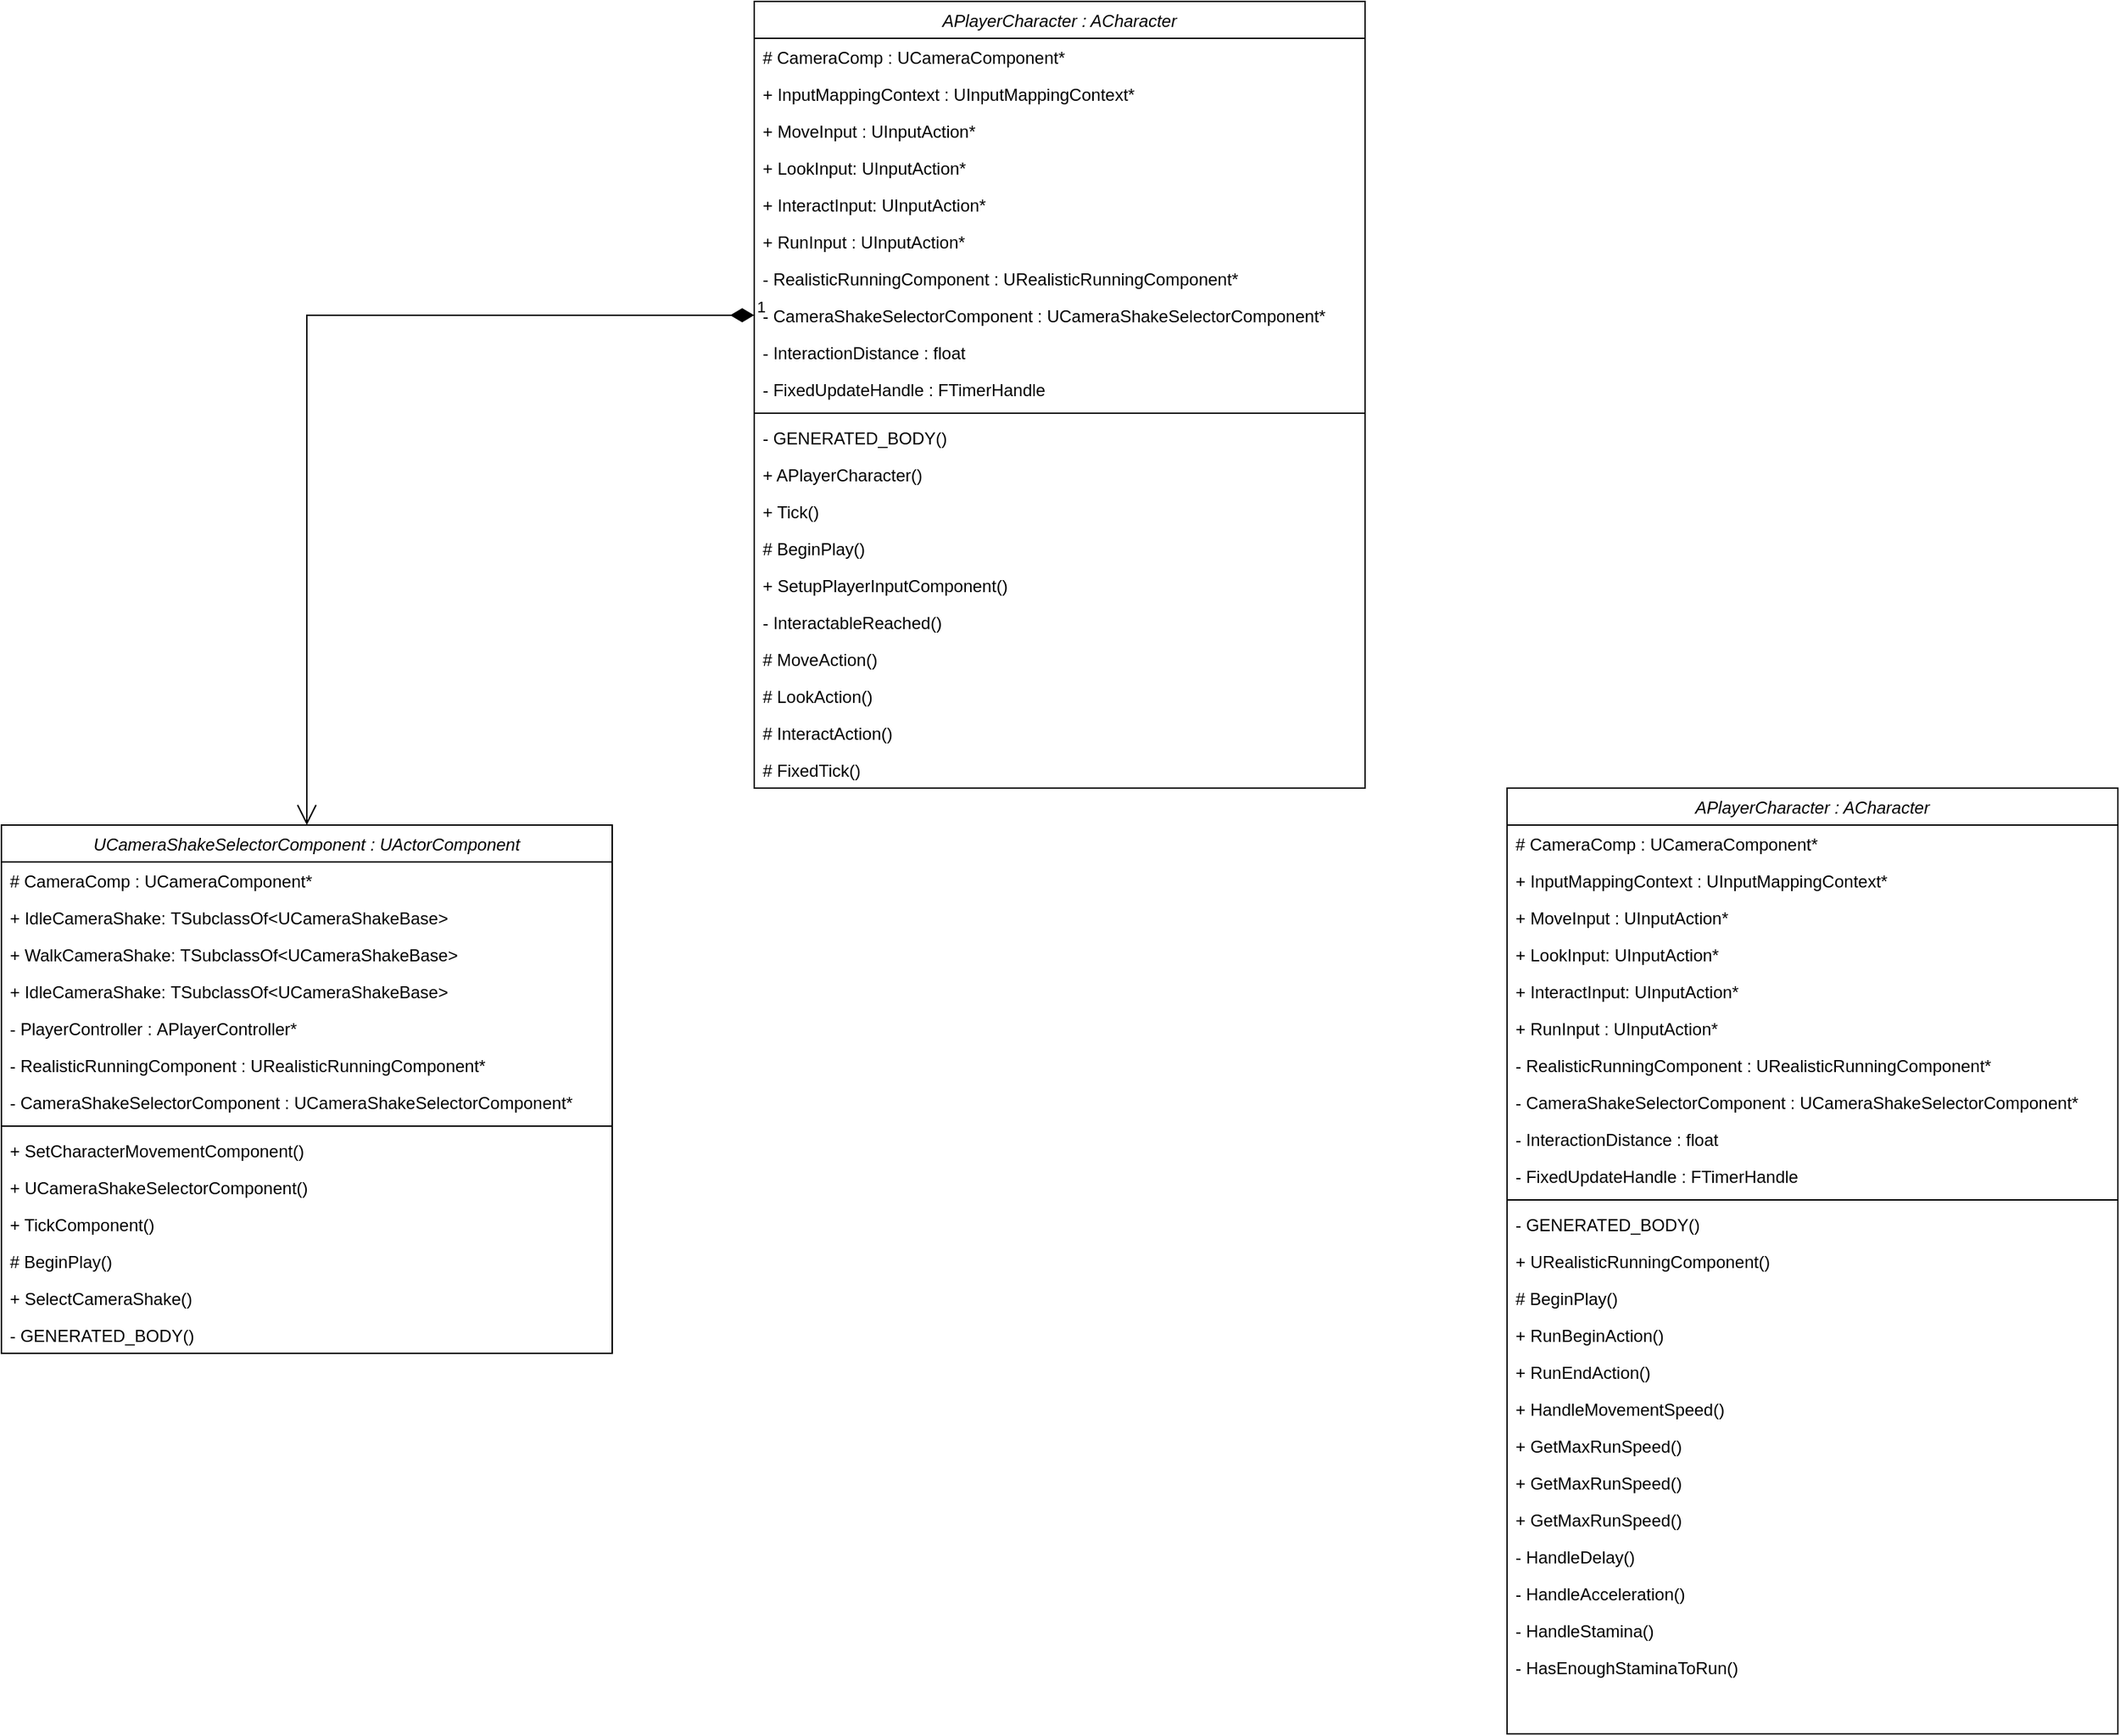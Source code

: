 <mxfile version="24.0.2" type="github">
  <diagram id="C5RBs43oDa-KdzZeNtuy" name="Page-1">
    <mxGraphModel dx="1366" dy="743" grid="1" gridSize="10" guides="1" tooltips="1" connect="1" arrows="1" fold="1" page="1" pageScale="1" pageWidth="827" pageHeight="1169" math="0" shadow="0">
      <root>
        <mxCell id="WIyWlLk6GJQsqaUBKTNV-0" />
        <mxCell id="WIyWlLk6GJQsqaUBKTNV-1" parent="WIyWlLk6GJQsqaUBKTNV-0" />
        <mxCell id="zkfFHV4jXpPFQw0GAbJ--0" value="APlayerCharacter : ACharacter" style="swimlane;fontStyle=2;align=center;verticalAlign=top;childLayout=stackLayout;horizontal=1;startSize=26;horizontalStack=0;resizeParent=1;resizeLast=0;collapsible=1;marginBottom=0;rounded=0;shadow=0;strokeWidth=1;" parent="WIyWlLk6GJQsqaUBKTNV-1" vertex="1">
          <mxGeometry x="550" y="20" width="430" height="554" as="geometry">
            <mxRectangle x="230" y="140" width="160" height="26" as="alternateBounds" />
          </mxGeometry>
        </mxCell>
        <mxCell id="zkfFHV4jXpPFQw0GAbJ--1" value="# CameraComp : UCameraComponent* " style="text;align=left;verticalAlign=top;spacingLeft=4;spacingRight=4;overflow=hidden;rotatable=0;points=[[0,0.5],[1,0.5]];portConstraint=eastwest;" parent="zkfFHV4jXpPFQw0GAbJ--0" vertex="1">
          <mxGeometry y="26" width="430" height="26" as="geometry" />
        </mxCell>
        <mxCell id="zkfFHV4jXpPFQw0GAbJ--2" value="+ InputMappingContext : UInputMappingContext*" style="text;align=left;verticalAlign=top;spacingLeft=4;spacingRight=4;overflow=hidden;rotatable=0;points=[[0,0.5],[1,0.5]];portConstraint=eastwest;rounded=0;shadow=0;html=0;" parent="zkfFHV4jXpPFQw0GAbJ--0" vertex="1">
          <mxGeometry y="52" width="430" height="26" as="geometry" />
        </mxCell>
        <mxCell id="zkfFHV4jXpPFQw0GAbJ--3" value="+ MoveInput : UInputAction*" style="text;align=left;verticalAlign=top;spacingLeft=4;spacingRight=4;overflow=hidden;rotatable=0;points=[[0,0.5],[1,0.5]];portConstraint=eastwest;rounded=0;shadow=0;html=0;" parent="zkfFHV4jXpPFQw0GAbJ--0" vertex="1">
          <mxGeometry y="78" width="430" height="26" as="geometry" />
        </mxCell>
        <mxCell id="6hkP_NhBz9vENMh4VdKo-2" value="+ LookInput: UInputAction*" style="text;align=left;verticalAlign=top;spacingLeft=4;spacingRight=4;overflow=hidden;rotatable=0;points=[[0,0.5],[1,0.5]];portConstraint=eastwest;rounded=0;shadow=0;html=0;" vertex="1" parent="zkfFHV4jXpPFQw0GAbJ--0">
          <mxGeometry y="104" width="430" height="26" as="geometry" />
        </mxCell>
        <mxCell id="6hkP_NhBz9vENMh4VdKo-6" value="+ InteractInput: UInputAction*" style="text;align=left;verticalAlign=top;spacingLeft=4;spacingRight=4;overflow=hidden;rotatable=0;points=[[0,0.5],[1,0.5]];portConstraint=eastwest;rounded=0;shadow=0;html=0;" vertex="1" parent="zkfFHV4jXpPFQw0GAbJ--0">
          <mxGeometry y="130" width="430" height="26" as="geometry" />
        </mxCell>
        <mxCell id="6hkP_NhBz9vENMh4VdKo-9" value="+ RunInput : UInputAction*" style="text;align=left;verticalAlign=top;spacingLeft=4;spacingRight=4;overflow=hidden;rotatable=0;points=[[0,0.5],[1,0.5]];portConstraint=eastwest;rounded=0;shadow=0;html=0;" vertex="1" parent="zkfFHV4jXpPFQw0GAbJ--0">
          <mxGeometry y="156" width="430" height="26" as="geometry" />
        </mxCell>
        <mxCell id="6hkP_NhBz9vENMh4VdKo-10" value="- RealisticRunningComponent : URealisticRunningComponent*" style="text;align=left;verticalAlign=top;spacingLeft=4;spacingRight=4;overflow=hidden;rotatable=0;points=[[0,0.5],[1,0.5]];portConstraint=eastwest;rounded=0;shadow=0;html=0;" vertex="1" parent="zkfFHV4jXpPFQw0GAbJ--0">
          <mxGeometry y="182" width="430" height="26" as="geometry" />
        </mxCell>
        <mxCell id="6hkP_NhBz9vENMh4VdKo-11" value="- CameraShakeSelectorComponent : UCameraShakeSelectorComponent*" style="text;align=left;verticalAlign=top;spacingLeft=4;spacingRight=4;overflow=hidden;rotatable=0;points=[[0,0.5],[1,0.5]];portConstraint=eastwest;rounded=0;shadow=0;html=0;" vertex="1" parent="zkfFHV4jXpPFQw0GAbJ--0">
          <mxGeometry y="208" width="430" height="26" as="geometry" />
        </mxCell>
        <mxCell id="6hkP_NhBz9vENMh4VdKo-12" value="- InteractionDistance : float" style="text;align=left;verticalAlign=top;spacingLeft=4;spacingRight=4;overflow=hidden;rotatable=0;points=[[0,0.5],[1,0.5]];portConstraint=eastwest;rounded=0;shadow=0;html=0;" vertex="1" parent="zkfFHV4jXpPFQw0GAbJ--0">
          <mxGeometry y="234" width="430" height="26" as="geometry" />
        </mxCell>
        <mxCell id="6hkP_NhBz9vENMh4VdKo-13" value="- FixedUpdateHandle : FTimerHandle" style="text;align=left;verticalAlign=top;spacingLeft=4;spacingRight=4;overflow=hidden;rotatable=0;points=[[0,0.5],[1,0.5]];portConstraint=eastwest;rounded=0;shadow=0;html=0;" vertex="1" parent="zkfFHV4jXpPFQw0GAbJ--0">
          <mxGeometry y="260" width="430" height="26" as="geometry" />
        </mxCell>
        <mxCell id="zkfFHV4jXpPFQw0GAbJ--4" value="" style="line;html=1;strokeWidth=1;align=left;verticalAlign=middle;spacingTop=-1;spacingLeft=3;spacingRight=3;rotatable=0;labelPosition=right;points=[];portConstraint=eastwest;" parent="zkfFHV4jXpPFQw0GAbJ--0" vertex="1">
          <mxGeometry y="286" width="430" height="8" as="geometry" />
        </mxCell>
        <mxCell id="6hkP_NhBz9vENMh4VdKo-44" value="- GENERATED_BODY()" style="text;align=left;verticalAlign=top;spacingLeft=4;spacingRight=4;overflow=hidden;rotatable=0;points=[[0,0.5],[1,0.5]];portConstraint=eastwest;" vertex="1" parent="zkfFHV4jXpPFQw0GAbJ--0">
          <mxGeometry y="294" width="430" height="26" as="geometry" />
        </mxCell>
        <mxCell id="6hkP_NhBz9vENMh4VdKo-7" value="+ APlayerCharacter()" style="text;align=left;verticalAlign=top;spacingLeft=4;spacingRight=4;overflow=hidden;rotatable=0;points=[[0,0.5],[1,0.5]];portConstraint=eastwest;" vertex="1" parent="zkfFHV4jXpPFQw0GAbJ--0">
          <mxGeometry y="320" width="430" height="26" as="geometry" />
        </mxCell>
        <mxCell id="zkfFHV4jXpPFQw0GAbJ--5" value="+ Tick()" style="text;align=left;verticalAlign=top;spacingLeft=4;spacingRight=4;overflow=hidden;rotatable=0;points=[[0,0.5],[1,0.5]];portConstraint=eastwest;" parent="zkfFHV4jXpPFQw0GAbJ--0" vertex="1">
          <mxGeometry y="346" width="430" height="26" as="geometry" />
        </mxCell>
        <mxCell id="6hkP_NhBz9vENMh4VdKo-3" value="# BeginPlay()" style="text;align=left;verticalAlign=top;spacingLeft=4;spacingRight=4;overflow=hidden;rotatable=0;points=[[0,0.5],[1,0.5]];portConstraint=eastwest;" vertex="1" parent="zkfFHV4jXpPFQw0GAbJ--0">
          <mxGeometry y="372" width="430" height="26" as="geometry" />
        </mxCell>
        <mxCell id="6hkP_NhBz9vENMh4VdKo-4" value="+ SetupPlayerInputComponent()" style="text;align=left;verticalAlign=top;spacingLeft=4;spacingRight=4;overflow=hidden;rotatable=0;points=[[0,0.5],[1,0.5]];portConstraint=eastwest;" vertex="1" parent="zkfFHV4jXpPFQw0GAbJ--0">
          <mxGeometry y="398" width="430" height="26" as="geometry" />
        </mxCell>
        <mxCell id="6hkP_NhBz9vENMh4VdKo-8" value="- InteractableReached()" style="text;align=left;verticalAlign=top;spacingLeft=4;spacingRight=4;overflow=hidden;rotatable=0;points=[[0,0.5],[1,0.5]];portConstraint=eastwest;" vertex="1" parent="zkfFHV4jXpPFQw0GAbJ--0">
          <mxGeometry y="424" width="430" height="26" as="geometry" />
        </mxCell>
        <mxCell id="6hkP_NhBz9vENMh4VdKo-14" value="# MoveAction()" style="text;align=left;verticalAlign=top;spacingLeft=4;spacingRight=4;overflow=hidden;rotatable=0;points=[[0,0.5],[1,0.5]];portConstraint=eastwest;" vertex="1" parent="zkfFHV4jXpPFQw0GAbJ--0">
          <mxGeometry y="450" width="430" height="26" as="geometry" />
        </mxCell>
        <mxCell id="6hkP_NhBz9vENMh4VdKo-15" value="# LookAction()" style="text;align=left;verticalAlign=top;spacingLeft=4;spacingRight=4;overflow=hidden;rotatable=0;points=[[0,0.5],[1,0.5]];portConstraint=eastwest;" vertex="1" parent="zkfFHV4jXpPFQw0GAbJ--0">
          <mxGeometry y="476" width="430" height="26" as="geometry" />
        </mxCell>
        <mxCell id="6hkP_NhBz9vENMh4VdKo-16" value="# InteractAction()" style="text;align=left;verticalAlign=top;spacingLeft=4;spacingRight=4;overflow=hidden;rotatable=0;points=[[0,0.5],[1,0.5]];portConstraint=eastwest;" vertex="1" parent="zkfFHV4jXpPFQw0GAbJ--0">
          <mxGeometry y="502" width="430" height="26" as="geometry" />
        </mxCell>
        <mxCell id="6hkP_NhBz9vENMh4VdKo-17" value="# FixedTick()" style="text;align=left;verticalAlign=top;spacingLeft=4;spacingRight=4;overflow=hidden;rotatable=0;points=[[0,0.5],[1,0.5]];portConstraint=eastwest;" vertex="1" parent="zkfFHV4jXpPFQw0GAbJ--0">
          <mxGeometry y="528" width="430" height="26" as="geometry" />
        </mxCell>
        <mxCell id="6hkP_NhBz9vENMh4VdKo-18" value="UCameraShakeSelectorComponent : UActorComponent" style="swimlane;fontStyle=2;align=center;verticalAlign=top;childLayout=stackLayout;horizontal=1;startSize=26;horizontalStack=0;resizeParent=1;resizeLast=0;collapsible=1;marginBottom=0;rounded=0;shadow=0;strokeWidth=1;" vertex="1" parent="WIyWlLk6GJQsqaUBKTNV-1">
          <mxGeometry x="20" y="600" width="430" height="372" as="geometry">
            <mxRectangle x="230" y="140" width="160" height="26" as="alternateBounds" />
          </mxGeometry>
        </mxCell>
        <mxCell id="6hkP_NhBz9vENMh4VdKo-19" value="# CameraComp : UCameraComponent* " style="text;align=left;verticalAlign=top;spacingLeft=4;spacingRight=4;overflow=hidden;rotatable=0;points=[[0,0.5],[1,0.5]];portConstraint=eastwest;" vertex="1" parent="6hkP_NhBz9vENMh4VdKo-18">
          <mxGeometry y="26" width="430" height="26" as="geometry" />
        </mxCell>
        <mxCell id="6hkP_NhBz9vENMh4VdKo-20" value="+ IdleCameraShake: TSubclassOf&lt;UCameraShakeBase&gt;" style="text;align=left;verticalAlign=top;spacingLeft=4;spacingRight=4;overflow=hidden;rotatable=0;points=[[0,0.5],[1,0.5]];portConstraint=eastwest;rounded=0;shadow=0;html=0;" vertex="1" parent="6hkP_NhBz9vENMh4VdKo-18">
          <mxGeometry y="52" width="430" height="26" as="geometry" />
        </mxCell>
        <mxCell id="6hkP_NhBz9vENMh4VdKo-39" value="+ WalkCameraShake: TSubclassOf&lt;UCameraShakeBase&gt;" style="text;align=left;verticalAlign=top;spacingLeft=4;spacingRight=4;overflow=hidden;rotatable=0;points=[[0,0.5],[1,0.5]];portConstraint=eastwest;rounded=0;shadow=0;html=0;" vertex="1" parent="6hkP_NhBz9vENMh4VdKo-18">
          <mxGeometry y="78" width="430" height="26" as="geometry" />
        </mxCell>
        <mxCell id="6hkP_NhBz9vENMh4VdKo-40" value="+ IdleCameraShake: TSubclassOf&lt;UCameraShakeBase&gt;" style="text;align=left;verticalAlign=top;spacingLeft=4;spacingRight=4;overflow=hidden;rotatable=0;points=[[0,0.5],[1,0.5]];portConstraint=eastwest;rounded=0;shadow=0;html=0;" vertex="1" parent="6hkP_NhBz9vENMh4VdKo-18">
          <mxGeometry y="104" width="430" height="26" as="geometry" />
        </mxCell>
        <mxCell id="6hkP_NhBz9vENMh4VdKo-24" value="- PlayerController : APlayerController*" style="text;align=left;verticalAlign=top;spacingLeft=4;spacingRight=4;overflow=hidden;rotatable=0;points=[[0,0.5],[1,0.5]];portConstraint=eastwest;rounded=0;shadow=0;html=0;" vertex="1" parent="6hkP_NhBz9vENMh4VdKo-18">
          <mxGeometry y="130" width="430" height="26" as="geometry" />
        </mxCell>
        <mxCell id="6hkP_NhBz9vENMh4VdKo-25" value="- RealisticRunningComponent : URealisticRunningComponent*" style="text;align=left;verticalAlign=top;spacingLeft=4;spacingRight=4;overflow=hidden;rotatable=0;points=[[0,0.5],[1,0.5]];portConstraint=eastwest;rounded=0;shadow=0;html=0;" vertex="1" parent="6hkP_NhBz9vENMh4VdKo-18">
          <mxGeometry y="156" width="430" height="26" as="geometry" />
        </mxCell>
        <mxCell id="6hkP_NhBz9vENMh4VdKo-26" value="- CameraShakeSelectorComponent : UCameraShakeSelectorComponent*" style="text;align=left;verticalAlign=top;spacingLeft=4;spacingRight=4;overflow=hidden;rotatable=0;points=[[0,0.5],[1,0.5]];portConstraint=eastwest;rounded=0;shadow=0;html=0;" vertex="1" parent="6hkP_NhBz9vENMh4VdKo-18">
          <mxGeometry y="182" width="430" height="26" as="geometry" />
        </mxCell>
        <mxCell id="6hkP_NhBz9vENMh4VdKo-29" value="" style="line;html=1;strokeWidth=1;align=left;verticalAlign=middle;spacingTop=-1;spacingLeft=3;spacingRight=3;rotatable=0;labelPosition=right;points=[];portConstraint=eastwest;" vertex="1" parent="6hkP_NhBz9vENMh4VdKo-18">
          <mxGeometry y="208" width="430" height="8" as="geometry" />
        </mxCell>
        <mxCell id="6hkP_NhBz9vENMh4VdKo-42" value="+ SetCharacterMovementComponent()" style="text;align=left;verticalAlign=top;spacingLeft=4;spacingRight=4;overflow=hidden;rotatable=0;points=[[0,0.5],[1,0.5]];portConstraint=eastwest;" vertex="1" parent="6hkP_NhBz9vENMh4VdKo-18">
          <mxGeometry y="216" width="430" height="26" as="geometry" />
        </mxCell>
        <mxCell id="6hkP_NhBz9vENMh4VdKo-30" value="+ UCameraShakeSelectorComponent()" style="text;align=left;verticalAlign=top;spacingLeft=4;spacingRight=4;overflow=hidden;rotatable=0;points=[[0,0.5],[1,0.5]];portConstraint=eastwest;" vertex="1" parent="6hkP_NhBz9vENMh4VdKo-18">
          <mxGeometry y="242" width="430" height="26" as="geometry" />
        </mxCell>
        <mxCell id="6hkP_NhBz9vENMh4VdKo-31" value="+ TickComponent()" style="text;align=left;verticalAlign=top;spacingLeft=4;spacingRight=4;overflow=hidden;rotatable=0;points=[[0,0.5],[1,0.5]];portConstraint=eastwest;" vertex="1" parent="6hkP_NhBz9vENMh4VdKo-18">
          <mxGeometry y="268" width="430" height="26" as="geometry" />
        </mxCell>
        <mxCell id="6hkP_NhBz9vENMh4VdKo-32" value="# BeginPlay()" style="text;align=left;verticalAlign=top;spacingLeft=4;spacingRight=4;overflow=hidden;rotatable=0;points=[[0,0.5],[1,0.5]];portConstraint=eastwest;" vertex="1" parent="6hkP_NhBz9vENMh4VdKo-18">
          <mxGeometry y="294" width="430" height="26" as="geometry" />
        </mxCell>
        <mxCell id="6hkP_NhBz9vENMh4VdKo-33" value="+ SelectCameraShake()" style="text;align=left;verticalAlign=top;spacingLeft=4;spacingRight=4;overflow=hidden;rotatable=0;points=[[0,0.5],[1,0.5]];portConstraint=eastwest;" vertex="1" parent="6hkP_NhBz9vENMh4VdKo-18">
          <mxGeometry y="320" width="430" height="26" as="geometry" />
        </mxCell>
        <mxCell id="6hkP_NhBz9vENMh4VdKo-41" value="- GENERATED_BODY()" style="text;align=left;verticalAlign=top;spacingLeft=4;spacingRight=4;overflow=hidden;rotatable=0;points=[[0,0.5],[1,0.5]];portConstraint=eastwest;" vertex="1" parent="6hkP_NhBz9vENMh4VdKo-18">
          <mxGeometry y="346" width="430" height="26" as="geometry" />
        </mxCell>
        <mxCell id="6hkP_NhBz9vENMh4VdKo-45" value="1" style="endArrow=open;html=1;endSize=12;startArrow=diamondThin;startSize=14;startFill=1;edgeStyle=orthogonalEdgeStyle;align=left;verticalAlign=bottom;rounded=0;exitX=0;exitY=0.5;exitDx=0;exitDy=0;entryX=0.5;entryY=0;entryDx=0;entryDy=0;" edge="1" parent="WIyWlLk6GJQsqaUBKTNV-1" source="6hkP_NhBz9vENMh4VdKo-11" target="6hkP_NhBz9vENMh4VdKo-18">
          <mxGeometry x="-1" y="3" relative="1" as="geometry">
            <mxPoint x="40" y="510" as="sourcePoint" />
            <mxPoint x="180" y="574" as="targetPoint" />
          </mxGeometry>
        </mxCell>
        <mxCell id="6hkP_NhBz9vENMh4VdKo-61" value="APlayerCharacter : ACharacter" style="swimlane;fontStyle=2;align=center;verticalAlign=top;childLayout=stackLayout;horizontal=1;startSize=26;horizontalStack=0;resizeParent=1;resizeLast=0;collapsible=1;marginBottom=0;rounded=0;shadow=0;strokeWidth=1;" vertex="1" parent="WIyWlLk6GJQsqaUBKTNV-1">
          <mxGeometry x="1080" y="574" width="430" height="666" as="geometry">
            <mxRectangle x="230" y="140" width="160" height="26" as="alternateBounds" />
          </mxGeometry>
        </mxCell>
        <mxCell id="6hkP_NhBz9vENMh4VdKo-62" value="# CameraComp : UCameraComponent* " style="text;align=left;verticalAlign=top;spacingLeft=4;spacingRight=4;overflow=hidden;rotatable=0;points=[[0,0.5],[1,0.5]];portConstraint=eastwest;" vertex="1" parent="6hkP_NhBz9vENMh4VdKo-61">
          <mxGeometry y="26" width="430" height="26" as="geometry" />
        </mxCell>
        <mxCell id="6hkP_NhBz9vENMh4VdKo-63" value="+ InputMappingContext : UInputMappingContext*" style="text;align=left;verticalAlign=top;spacingLeft=4;spacingRight=4;overflow=hidden;rotatable=0;points=[[0,0.5],[1,0.5]];portConstraint=eastwest;rounded=0;shadow=0;html=0;" vertex="1" parent="6hkP_NhBz9vENMh4VdKo-61">
          <mxGeometry y="52" width="430" height="26" as="geometry" />
        </mxCell>
        <mxCell id="6hkP_NhBz9vENMh4VdKo-64" value="+ MoveInput : UInputAction*" style="text;align=left;verticalAlign=top;spacingLeft=4;spacingRight=4;overflow=hidden;rotatable=0;points=[[0,0.5],[1,0.5]];portConstraint=eastwest;rounded=0;shadow=0;html=0;" vertex="1" parent="6hkP_NhBz9vENMh4VdKo-61">
          <mxGeometry y="78" width="430" height="26" as="geometry" />
        </mxCell>
        <mxCell id="6hkP_NhBz9vENMh4VdKo-65" value="+ LookInput: UInputAction*" style="text;align=left;verticalAlign=top;spacingLeft=4;spacingRight=4;overflow=hidden;rotatable=0;points=[[0,0.5],[1,0.5]];portConstraint=eastwest;rounded=0;shadow=0;html=0;" vertex="1" parent="6hkP_NhBz9vENMh4VdKo-61">
          <mxGeometry y="104" width="430" height="26" as="geometry" />
        </mxCell>
        <mxCell id="6hkP_NhBz9vENMh4VdKo-66" value="+ InteractInput: UInputAction*" style="text;align=left;verticalAlign=top;spacingLeft=4;spacingRight=4;overflow=hidden;rotatable=0;points=[[0,0.5],[1,0.5]];portConstraint=eastwest;rounded=0;shadow=0;html=0;" vertex="1" parent="6hkP_NhBz9vENMh4VdKo-61">
          <mxGeometry y="130" width="430" height="26" as="geometry" />
        </mxCell>
        <mxCell id="6hkP_NhBz9vENMh4VdKo-67" value="+ RunInput : UInputAction*" style="text;align=left;verticalAlign=top;spacingLeft=4;spacingRight=4;overflow=hidden;rotatable=0;points=[[0,0.5],[1,0.5]];portConstraint=eastwest;rounded=0;shadow=0;html=0;" vertex="1" parent="6hkP_NhBz9vENMh4VdKo-61">
          <mxGeometry y="156" width="430" height="26" as="geometry" />
        </mxCell>
        <mxCell id="6hkP_NhBz9vENMh4VdKo-68" value="- RealisticRunningComponent : URealisticRunningComponent*" style="text;align=left;verticalAlign=top;spacingLeft=4;spacingRight=4;overflow=hidden;rotatable=0;points=[[0,0.5],[1,0.5]];portConstraint=eastwest;rounded=0;shadow=0;html=0;" vertex="1" parent="6hkP_NhBz9vENMh4VdKo-61">
          <mxGeometry y="182" width="430" height="26" as="geometry" />
        </mxCell>
        <mxCell id="6hkP_NhBz9vENMh4VdKo-69" value="- CameraShakeSelectorComponent : UCameraShakeSelectorComponent*" style="text;align=left;verticalAlign=top;spacingLeft=4;spacingRight=4;overflow=hidden;rotatable=0;points=[[0,0.5],[1,0.5]];portConstraint=eastwest;rounded=0;shadow=0;html=0;" vertex="1" parent="6hkP_NhBz9vENMh4VdKo-61">
          <mxGeometry y="208" width="430" height="26" as="geometry" />
        </mxCell>
        <mxCell id="6hkP_NhBz9vENMh4VdKo-70" value="- InteractionDistance : float" style="text;align=left;verticalAlign=top;spacingLeft=4;spacingRight=4;overflow=hidden;rotatable=0;points=[[0,0.5],[1,0.5]];portConstraint=eastwest;rounded=0;shadow=0;html=0;" vertex="1" parent="6hkP_NhBz9vENMh4VdKo-61">
          <mxGeometry y="234" width="430" height="26" as="geometry" />
        </mxCell>
        <mxCell id="6hkP_NhBz9vENMh4VdKo-71" value="- FixedUpdateHandle : FTimerHandle" style="text;align=left;verticalAlign=top;spacingLeft=4;spacingRight=4;overflow=hidden;rotatable=0;points=[[0,0.5],[1,0.5]];portConstraint=eastwest;rounded=0;shadow=0;html=0;" vertex="1" parent="6hkP_NhBz9vENMh4VdKo-61">
          <mxGeometry y="260" width="430" height="26" as="geometry" />
        </mxCell>
        <mxCell id="6hkP_NhBz9vENMh4VdKo-72" value="" style="line;html=1;strokeWidth=1;align=left;verticalAlign=middle;spacingTop=-1;spacingLeft=3;spacingRight=3;rotatable=0;labelPosition=right;points=[];portConstraint=eastwest;" vertex="1" parent="6hkP_NhBz9vENMh4VdKo-61">
          <mxGeometry y="286" width="430" height="8" as="geometry" />
        </mxCell>
        <mxCell id="6hkP_NhBz9vENMh4VdKo-73" value="- GENERATED_BODY()" style="text;align=left;verticalAlign=top;spacingLeft=4;spacingRight=4;overflow=hidden;rotatable=0;points=[[0,0.5],[1,0.5]];portConstraint=eastwest;" vertex="1" parent="6hkP_NhBz9vENMh4VdKo-61">
          <mxGeometry y="294" width="430" height="26" as="geometry" />
        </mxCell>
        <mxCell id="6hkP_NhBz9vENMh4VdKo-74" value="+ URealisticRunningComponent()" style="text;align=left;verticalAlign=top;spacingLeft=4;spacingRight=4;overflow=hidden;rotatable=0;points=[[0,0.5],[1,0.5]];portConstraint=eastwest;" vertex="1" parent="6hkP_NhBz9vENMh4VdKo-61">
          <mxGeometry y="320" width="430" height="26" as="geometry" />
        </mxCell>
        <mxCell id="6hkP_NhBz9vENMh4VdKo-76" value="# BeginPlay()" style="text;align=left;verticalAlign=top;spacingLeft=4;spacingRight=4;overflow=hidden;rotatable=0;points=[[0,0.5],[1,0.5]];portConstraint=eastwest;" vertex="1" parent="6hkP_NhBz9vENMh4VdKo-61">
          <mxGeometry y="346" width="430" height="26" as="geometry" />
        </mxCell>
        <mxCell id="6hkP_NhBz9vENMh4VdKo-75" value="+ RunBeginAction()" style="text;align=left;verticalAlign=top;spacingLeft=4;spacingRight=4;overflow=hidden;rotatable=0;points=[[0,0.5],[1,0.5]];portConstraint=eastwest;" vertex="1" parent="6hkP_NhBz9vENMh4VdKo-61">
          <mxGeometry y="372" width="430" height="26" as="geometry" />
        </mxCell>
        <mxCell id="6hkP_NhBz9vENMh4VdKo-77" value="+ RunEndAction()" style="text;align=left;verticalAlign=top;spacingLeft=4;spacingRight=4;overflow=hidden;rotatable=0;points=[[0,0.5],[1,0.5]];portConstraint=eastwest;" vertex="1" parent="6hkP_NhBz9vENMh4VdKo-61">
          <mxGeometry y="398" width="430" height="26" as="geometry" />
        </mxCell>
        <mxCell id="6hkP_NhBz9vENMh4VdKo-83" value="+ HandleMovementSpeed()" style="text;align=left;verticalAlign=top;spacingLeft=4;spacingRight=4;overflow=hidden;rotatable=0;points=[[0,0.5],[1,0.5]];portConstraint=eastwest;" vertex="1" parent="6hkP_NhBz9vENMh4VdKo-61">
          <mxGeometry y="424" width="430" height="26" as="geometry" />
        </mxCell>
        <mxCell id="6hkP_NhBz9vENMh4VdKo-84" value="+ GetMaxRunSpeed()" style="text;align=left;verticalAlign=top;spacingLeft=4;spacingRight=4;overflow=hidden;rotatable=0;points=[[0,0.5],[1,0.5]];portConstraint=eastwest;" vertex="1" parent="6hkP_NhBz9vENMh4VdKo-61">
          <mxGeometry y="450" width="430" height="26" as="geometry" />
        </mxCell>
        <mxCell id="6hkP_NhBz9vENMh4VdKo-85" value="+ GetMaxRunSpeed()" style="text;align=left;verticalAlign=top;spacingLeft=4;spacingRight=4;overflow=hidden;rotatable=0;points=[[0,0.5],[1,0.5]];portConstraint=eastwest;" vertex="1" parent="6hkP_NhBz9vENMh4VdKo-61">
          <mxGeometry y="476" width="430" height="26" as="geometry" />
        </mxCell>
        <mxCell id="6hkP_NhBz9vENMh4VdKo-86" value="+ GetMaxRunSpeed()" style="text;align=left;verticalAlign=top;spacingLeft=4;spacingRight=4;overflow=hidden;rotatable=0;points=[[0,0.5],[1,0.5]];portConstraint=eastwest;" vertex="1" parent="6hkP_NhBz9vENMh4VdKo-61">
          <mxGeometry y="502" width="430" height="26" as="geometry" />
        </mxCell>
        <mxCell id="6hkP_NhBz9vENMh4VdKo-87" value="- HandleDelay()" style="text;align=left;verticalAlign=top;spacingLeft=4;spacingRight=4;overflow=hidden;rotatable=0;points=[[0,0.5],[1,0.5]];portConstraint=eastwest;" vertex="1" parent="6hkP_NhBz9vENMh4VdKo-61">
          <mxGeometry y="528" width="430" height="26" as="geometry" />
        </mxCell>
        <mxCell id="6hkP_NhBz9vENMh4VdKo-88" value="- HandleAcceleration()" style="text;align=left;verticalAlign=top;spacingLeft=4;spacingRight=4;overflow=hidden;rotatable=0;points=[[0,0.5],[1,0.5]];portConstraint=eastwest;" vertex="1" parent="6hkP_NhBz9vENMh4VdKo-61">
          <mxGeometry y="554" width="430" height="26" as="geometry" />
        </mxCell>
        <mxCell id="6hkP_NhBz9vENMh4VdKo-89" value="- HandleStamina()" style="text;align=left;verticalAlign=top;spacingLeft=4;spacingRight=4;overflow=hidden;rotatable=0;points=[[0,0.5],[1,0.5]];portConstraint=eastwest;" vertex="1" parent="6hkP_NhBz9vENMh4VdKo-61">
          <mxGeometry y="580" width="430" height="26" as="geometry" />
        </mxCell>
        <mxCell id="6hkP_NhBz9vENMh4VdKo-90" value="- HasEnoughStaminaToRun()" style="text;align=left;verticalAlign=top;spacingLeft=4;spacingRight=4;overflow=hidden;rotatable=0;points=[[0,0.5],[1,0.5]];portConstraint=eastwest;" vertex="1" parent="6hkP_NhBz9vENMh4VdKo-61">
          <mxGeometry y="606" width="430" height="26" as="geometry" />
        </mxCell>
      </root>
    </mxGraphModel>
  </diagram>
</mxfile>
